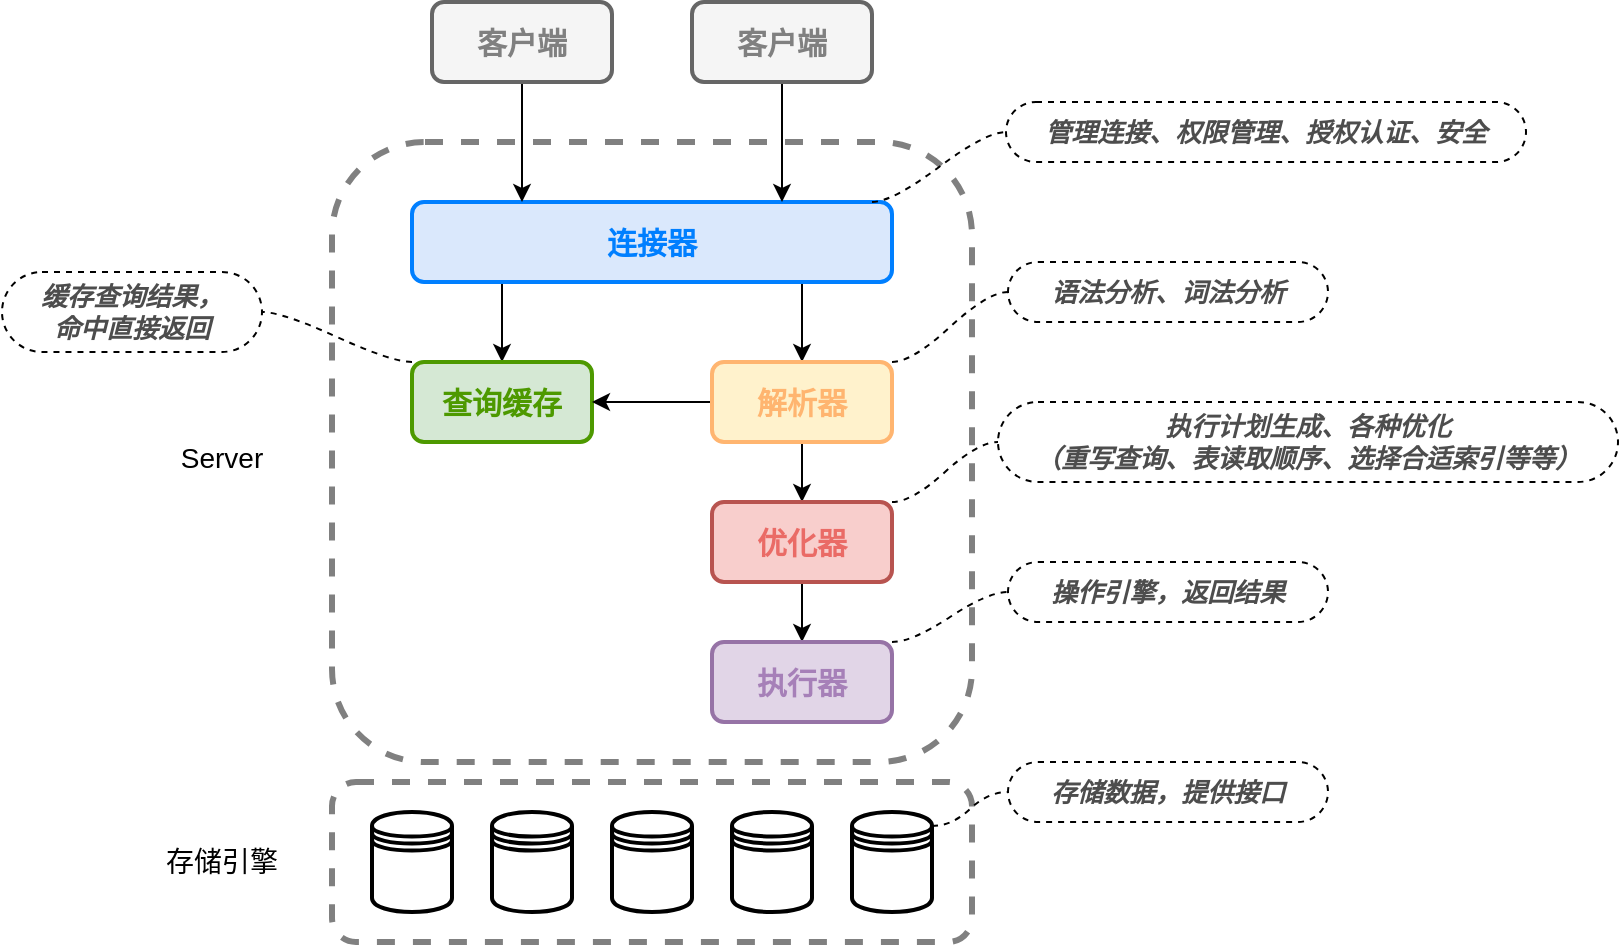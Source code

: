 <mxfile version="13.6.5" type="device"><diagram id="x_ggQuwYe8W4tcCQBlR3" name="架构图"><mxGraphModel dx="1426" dy="794" grid="1" gridSize="10" guides="1" tooltips="1" connect="1" arrows="1" fold="1" page="1" pageScale="1" pageWidth="827" pageHeight="1169" math="0" shadow="0"><root><mxCell id="0"/><mxCell id="1" parent="0"/><mxCell id="E868nGHp6rp2XHOIHZol-17" value="" style="rounded=1;whiteSpace=wrap;html=1;dashed=1;strokeWidth=3;fillColor=none;strokeColor=#808080;" parent="1" vertex="1"><mxGeometry x="240" y="530" width="320" height="80" as="geometry"/></mxCell><mxCell id="E868nGHp6rp2XHOIHZol-2" value="" style="rounded=1;whiteSpace=wrap;html=1;dashed=1;strokeWidth=3;fillColor=none;strokeColor=#808080;" parent="1" vertex="1"><mxGeometry x="240" y="210" width="320" height="310" as="geometry"/></mxCell><mxCell id="E868nGHp6rp2XHOIHZol-9" style="edgeStyle=orthogonalEdgeStyle;rounded=0;orthogonalLoop=1;jettySize=auto;html=1;exitX=0.25;exitY=1;exitDx=0;exitDy=0;entryX=0.5;entryY=0;entryDx=0;entryDy=0;" parent="1" source="E868nGHp6rp2XHOIHZol-1" target="E868nGHp6rp2XHOIHZol-3" edge="1"><mxGeometry relative="1" as="geometry"><Array as="points"><mxPoint x="325" y="280"/></Array></mxGeometry></mxCell><mxCell id="E868nGHp6rp2XHOIHZol-10" style="edgeStyle=orthogonalEdgeStyle;rounded=0;orthogonalLoop=1;jettySize=auto;html=1;exitX=0.75;exitY=1;exitDx=0;exitDy=0;entryX=0.5;entryY=0;entryDx=0;entryDy=0;" parent="1" source="E868nGHp6rp2XHOIHZol-1" target="E868nGHp6rp2XHOIHZol-4" edge="1"><mxGeometry relative="1" as="geometry"><Array as="points"><mxPoint x="475" y="280"/></Array></mxGeometry></mxCell><mxCell id="E868nGHp6rp2XHOIHZol-1" value="&lt;b&gt;&lt;font style=&quot;font-size: 15px&quot; color=&quot;#007fff&quot;&gt;连接器&lt;/font&gt;&lt;/b&gt;" style="rounded=1;whiteSpace=wrap;html=1;fillColor=#dae8fc;strokeWidth=2;strokeColor=#007FFF;" parent="1" vertex="1"><mxGeometry x="280" y="240" width="240" height="40" as="geometry"/></mxCell><mxCell id="E868nGHp6rp2XHOIHZol-3" value="&lt;b&gt;&lt;font style=&quot;font-size: 15px&quot; color=&quot;#4d9900&quot;&gt;查询缓存&lt;/font&gt;&lt;/b&gt;" style="rounded=1;whiteSpace=wrap;html=1;fillColor=#d5e8d4;strokeWidth=2;strokeColor=#4D9900;" parent="1" vertex="1"><mxGeometry x="280" y="320" width="90" height="40" as="geometry"/></mxCell><mxCell id="E868nGHp6rp2XHOIHZol-11" style="edgeStyle=orthogonalEdgeStyle;rounded=0;orthogonalLoop=1;jettySize=auto;html=1;entryX=1;entryY=0.5;entryDx=0;entryDy=0;" parent="1" source="E868nGHp6rp2XHOIHZol-4" target="E868nGHp6rp2XHOIHZol-3" edge="1"><mxGeometry relative="1" as="geometry"/></mxCell><mxCell id="E868nGHp6rp2XHOIHZol-12" style="edgeStyle=orthogonalEdgeStyle;rounded=0;orthogonalLoop=1;jettySize=auto;html=1;entryX=0.5;entryY=0;entryDx=0;entryDy=0;" parent="1" source="E868nGHp6rp2XHOIHZol-4" target="E868nGHp6rp2XHOIHZol-5" edge="1"><mxGeometry relative="1" as="geometry"/></mxCell><mxCell id="E868nGHp6rp2XHOIHZol-4" value="&lt;b&gt;&lt;font style=&quot;font-size: 15px&quot; color=&quot;#ffb570&quot;&gt;解析器&lt;/font&gt;&lt;/b&gt;" style="rounded=1;whiteSpace=wrap;html=1;fillColor=#fff2cc;strokeWidth=2;strokeColor=#FFB570;" parent="1" vertex="1"><mxGeometry x="430" y="320" width="90" height="40" as="geometry"/></mxCell><mxCell id="E868nGHp6rp2XHOIHZol-13" style="edgeStyle=orthogonalEdgeStyle;rounded=0;orthogonalLoop=1;jettySize=auto;html=1;entryX=0.5;entryY=0;entryDx=0;entryDy=0;" parent="1" source="E868nGHp6rp2XHOIHZol-5" target="E868nGHp6rp2XHOIHZol-6" edge="1"><mxGeometry relative="1" as="geometry"/></mxCell><mxCell id="E868nGHp6rp2XHOIHZol-5" value="&lt;b&gt;&lt;font style=&quot;font-size: 15px&quot; color=&quot;#ea6b66&quot;&gt;优化器&lt;/font&gt;&lt;/b&gt;" style="rounded=1;whiteSpace=wrap;html=1;fillColor=#f8cecc;strokeWidth=2;strokeColor=#b85450;" parent="1" vertex="1"><mxGeometry x="430" y="390" width="90" height="40" as="geometry"/></mxCell><mxCell id="E868nGHp6rp2XHOIHZol-6" value="&lt;b&gt;&lt;font style=&quot;font-size: 15px&quot; color=&quot;#a680b8&quot;&gt;执行器&lt;/font&gt;&lt;/b&gt;" style="rounded=1;whiteSpace=wrap;html=1;fillColor=#e1d5e7;strokeWidth=2;strokeColor=#9673a6;" parent="1" vertex="1"><mxGeometry x="430" y="460" width="90" height="40" as="geometry"/></mxCell><mxCell id="E868nGHp6rp2XHOIHZol-16" value="" style="shape=datastore;whiteSpace=wrap;html=1;strokeWidth=2;fillColor=none;" parent="1" vertex="1"><mxGeometry x="260" y="545" width="40" height="50" as="geometry"/></mxCell><mxCell id="E868nGHp6rp2XHOIHZol-20" value="" style="shape=datastore;whiteSpace=wrap;html=1;strokeWidth=2;fillColor=none;" parent="1" vertex="1"><mxGeometry x="320" y="545" width="40" height="50" as="geometry"/></mxCell><mxCell id="E868nGHp6rp2XHOIHZol-21" value="" style="shape=datastore;whiteSpace=wrap;html=1;strokeWidth=2;fillColor=none;" parent="1" vertex="1"><mxGeometry x="380" y="545" width="40" height="50" as="geometry"/></mxCell><mxCell id="E868nGHp6rp2XHOIHZol-22" value="" style="shape=datastore;whiteSpace=wrap;html=1;strokeWidth=2;fillColor=none;" parent="1" vertex="1"><mxGeometry x="440" y="545" width="40" height="50" as="geometry"/></mxCell><mxCell id="E868nGHp6rp2XHOIHZol-23" value="" style="shape=datastore;whiteSpace=wrap;html=1;strokeWidth=2;fillColor=none;" parent="1" vertex="1"><mxGeometry x="500" y="545" width="40" height="50" as="geometry"/></mxCell><mxCell id="E868nGHp6rp2XHOIHZol-24" value="&lt;font style=&quot;font-size: 14px&quot;&gt;Server&lt;/font&gt;" style="text;html=1;strokeColor=none;fillColor=none;align=center;verticalAlign=middle;whiteSpace=wrap;rounded=0;" parent="1" vertex="1"><mxGeometry x="150" y="355" width="70" height="25" as="geometry"/></mxCell><mxCell id="E868nGHp6rp2XHOIHZol-25" value="&lt;font style=&quot;font-size: 14px&quot;&gt;存储引擎&lt;/font&gt;" style="text;html=1;strokeColor=none;fillColor=none;align=center;verticalAlign=middle;whiteSpace=wrap;rounded=0;" parent="1" vertex="1"><mxGeometry x="150" y="557.5" width="70" height="25" as="geometry"/></mxCell><mxCell id="E868nGHp6rp2XHOIHZol-28" style="edgeStyle=orthogonalEdgeStyle;rounded=0;orthogonalLoop=1;jettySize=auto;html=1;" parent="1" source="E868nGHp6rp2XHOIHZol-26" edge="1"><mxGeometry relative="1" as="geometry"><mxPoint x="335" y="240" as="targetPoint"/><Array as="points"><mxPoint x="335" y="240"/></Array></mxGeometry></mxCell><mxCell id="E868nGHp6rp2XHOIHZol-26" value="&lt;b&gt;&lt;font style=&quot;font-size: 15px&quot; color=&quot;#808080&quot;&gt;客户端&lt;/font&gt;&lt;/b&gt;" style="rounded=1;whiteSpace=wrap;html=1;fillColor=#f5f5f5;strokeWidth=2;strokeColor=#666666;fontColor=#333333;" parent="1" vertex="1"><mxGeometry x="290" y="140" width="90" height="40" as="geometry"/></mxCell><mxCell id="E868nGHp6rp2XHOIHZol-30" style="edgeStyle=orthogonalEdgeStyle;rounded=0;orthogonalLoop=1;jettySize=auto;html=1;" parent="1" source="E868nGHp6rp2XHOIHZol-27" edge="1"><mxGeometry relative="1" as="geometry"><mxPoint x="465" y="240" as="targetPoint"/><Array as="points"><mxPoint x="465" y="240"/></Array></mxGeometry></mxCell><mxCell id="E868nGHp6rp2XHOIHZol-27" value="&lt;b&gt;&lt;font style=&quot;font-size: 15px&quot; color=&quot;#808080&quot;&gt;客户端&lt;/font&gt;&lt;/b&gt;" style="rounded=1;whiteSpace=wrap;html=1;fillColor=#f5f5f5;strokeWidth=2;strokeColor=#666666;fontColor=#333333;" parent="1" vertex="1"><mxGeometry x="420" y="140" width="90" height="40" as="geometry"/></mxCell><mxCell id="E868nGHp6rp2XHOIHZol-31" value="&lt;font style=&quot;font-size: 13px&quot; color=&quot;#4d4d4d&quot;&gt;&lt;b&gt;&lt;i&gt;管理连接、权限管理、授权认证、安全&lt;/i&gt;&lt;/b&gt;&lt;/font&gt;" style="whiteSpace=wrap;html=1;rounded=1;arcSize=50;align=center;verticalAlign=middle;strokeWidth=1;autosize=1;spacing=4;treeFolding=1;treeMoving=1;newEdgeStyle={&quot;edgeStyle&quot;:&quot;entityRelationEdgeStyle&quot;,&quot;startArrow&quot;:&quot;none&quot;,&quot;endArrow&quot;:&quot;none&quot;,&quot;segment&quot;:10,&quot;curved&quot;:1};fillColor=none;dashed=1;" parent="1" vertex="1"><mxGeometry x="577" y="190" width="260" height="30" as="geometry"/></mxCell><mxCell id="E868nGHp6rp2XHOIHZol-32" value="" style="edgeStyle=entityRelationEdgeStyle;startArrow=none;endArrow=none;segment=10;curved=1;dashed=1;" parent="1" target="E868nGHp6rp2XHOIHZol-31" edge="1"><mxGeometry relative="1" as="geometry"><mxPoint x="510" y="240" as="sourcePoint"/></mxGeometry></mxCell><mxCell id="E868nGHp6rp2XHOIHZol-34" value="&lt;font style=&quot;font-size: 13px&quot; color=&quot;#4d4d4d&quot;&gt;&lt;b&gt;&lt;i&gt;语法分析、词法分析&lt;/i&gt;&lt;/b&gt;&lt;/font&gt;" style="whiteSpace=wrap;html=1;rounded=1;arcSize=50;align=center;verticalAlign=middle;strokeWidth=1;autosize=1;spacing=4;treeFolding=1;treeMoving=1;newEdgeStyle={&quot;edgeStyle&quot;:&quot;entityRelationEdgeStyle&quot;,&quot;startArrow&quot;:&quot;none&quot;,&quot;endArrow&quot;:&quot;none&quot;,&quot;segment&quot;:10,&quot;curved&quot;:1};fillColor=none;dashed=1;" parent="1" vertex="1"><mxGeometry x="578" y="270" width="160" height="30" as="geometry"/></mxCell><mxCell id="E868nGHp6rp2XHOIHZol-35" value="" style="edgeStyle=entityRelationEdgeStyle;startArrow=none;endArrow=none;segment=10;curved=1;dashed=1;" parent="1" target="E868nGHp6rp2XHOIHZol-34" edge="1"><mxGeometry relative="1" as="geometry"><mxPoint x="520" y="320" as="sourcePoint"/></mxGeometry></mxCell><mxCell id="E868nGHp6rp2XHOIHZol-36" value="&lt;font style=&quot;font-size: 13px&quot; color=&quot;#4d4d4d&quot;&gt;&lt;b&gt;&lt;i&gt;执行计划生成、各种优化&lt;br&gt;（重写查询、表读取顺序、选择合适索引等等）&lt;/i&gt;&lt;/b&gt;&lt;/font&gt;" style="whiteSpace=wrap;html=1;rounded=1;arcSize=50;align=center;verticalAlign=middle;strokeWidth=1;autosize=1;spacing=4;treeFolding=1;treeMoving=1;newEdgeStyle={&quot;edgeStyle&quot;:&quot;entityRelationEdgeStyle&quot;,&quot;startArrow&quot;:&quot;none&quot;,&quot;endArrow&quot;:&quot;none&quot;,&quot;segment&quot;:10,&quot;curved&quot;:1};fillColor=none;dashed=1;" parent="1" vertex="1"><mxGeometry x="573" y="340" width="310" height="40" as="geometry"/></mxCell><mxCell id="E868nGHp6rp2XHOIHZol-37" value="" style="edgeStyle=entityRelationEdgeStyle;startArrow=none;endArrow=none;segment=10;curved=1;dashed=1;" parent="1" target="E868nGHp6rp2XHOIHZol-36" edge="1"><mxGeometry relative="1" as="geometry"><mxPoint x="520" y="390" as="sourcePoint"/></mxGeometry></mxCell><mxCell id="E868nGHp6rp2XHOIHZol-38" value="&lt;font style=&quot;font-size: 13px&quot; color=&quot;#4d4d4d&quot;&gt;&lt;b&gt;&lt;i&gt;操作引擎，返回结果&lt;/i&gt;&lt;/b&gt;&lt;/font&gt;" style="whiteSpace=wrap;html=1;rounded=1;arcSize=50;align=center;verticalAlign=middle;strokeWidth=1;autosize=1;spacing=4;treeFolding=1;treeMoving=1;newEdgeStyle={&quot;edgeStyle&quot;:&quot;entityRelationEdgeStyle&quot;,&quot;startArrow&quot;:&quot;none&quot;,&quot;endArrow&quot;:&quot;none&quot;,&quot;segment&quot;:10,&quot;curved&quot;:1};fillColor=none;dashed=1;" parent="1" vertex="1"><mxGeometry x="578" y="420" width="160" height="30" as="geometry"/></mxCell><mxCell id="E868nGHp6rp2XHOIHZol-39" value="" style="edgeStyle=entityRelationEdgeStyle;startArrow=none;endArrow=none;segment=10;curved=1;dashed=1;exitX=1;exitY=0;exitDx=0;exitDy=0;" parent="1" source="E868nGHp6rp2XHOIHZol-6" target="E868nGHp6rp2XHOIHZol-38" edge="1"><mxGeometry relative="1" as="geometry"><mxPoint x="520" y="450" as="sourcePoint"/></mxGeometry></mxCell><mxCell id="E868nGHp6rp2XHOIHZol-40" value="&lt;font style=&quot;font-size: 13px&quot; color=&quot;#4d4d4d&quot;&gt;&lt;b&gt;&lt;i&gt;存储数据，提供接口&lt;/i&gt;&lt;/b&gt;&lt;/font&gt;" style="whiteSpace=wrap;html=1;rounded=1;arcSize=50;align=center;verticalAlign=middle;strokeWidth=1;autosize=1;spacing=4;treeFolding=1;treeMoving=1;newEdgeStyle={&quot;edgeStyle&quot;:&quot;entityRelationEdgeStyle&quot;,&quot;startArrow&quot;:&quot;none&quot;,&quot;endArrow&quot;:&quot;none&quot;,&quot;segment&quot;:10,&quot;curved&quot;:1};fillColor=none;dashed=1;" parent="1" vertex="1"><mxGeometry x="578" y="520" width="160" height="30" as="geometry"/></mxCell><mxCell id="E868nGHp6rp2XHOIHZol-41" value="" style="edgeStyle=entityRelationEdgeStyle;startArrow=none;endArrow=none;segment=10;curved=1;dashed=1;" parent="1" target="E868nGHp6rp2XHOIHZol-40" edge="1"><mxGeometry relative="1" as="geometry"><mxPoint x="540" y="552" as="sourcePoint"/></mxGeometry></mxCell><mxCell id="E868nGHp6rp2XHOIHZol-42" value="&lt;font color=&quot;#4d4d4d&quot;&gt;&lt;span style=&quot;font-size: 13px&quot;&gt;&lt;b&gt;&lt;i&gt;缓存查询结果，&lt;br&gt;命中直接返回&lt;/i&gt;&lt;/b&gt;&lt;/span&gt;&lt;/font&gt;" style="whiteSpace=wrap;html=1;rounded=1;arcSize=50;align=center;verticalAlign=middle;strokeWidth=1;autosize=1;spacing=4;treeFolding=1;treeMoving=1;newEdgeStyle={&quot;edgeStyle&quot;:&quot;entityRelationEdgeStyle&quot;,&quot;startArrow&quot;:&quot;none&quot;,&quot;endArrow&quot;:&quot;none&quot;,&quot;segment&quot;:10,&quot;curved&quot;:1};fillColor=none;dashed=1;" parent="1" vertex="1"><mxGeometry x="75" y="275" width="130" height="40" as="geometry"/></mxCell><mxCell id="E868nGHp6rp2XHOIHZol-43" value="" style="edgeStyle=entityRelationEdgeStyle;startArrow=none;endArrow=none;segment=10;curved=1;dashed=1;exitX=0;exitY=0;exitDx=0;exitDy=0;" parent="1" source="E868nGHp6rp2XHOIHZol-3" target="E868nGHp6rp2XHOIHZol-42" edge="1"><mxGeometry relative="1" as="geometry"><mxPoint x="530" y="330" as="sourcePoint"/></mxGeometry></mxCell></root></mxGraphModel></diagram></mxfile>